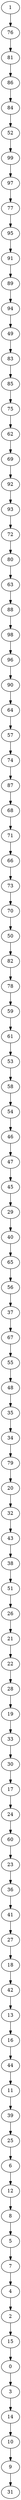 digraph {
  0;
  1;
  2;
  3;
  4;
  5;
  6;
  7;
  8;
  9;
  10;
  11;
  12;
  13;
  14;
  15;
  16;
  17;
  18;
  19;
  20;
  21;
  22;
  23;
  24;
  25;
  26;
  27;
  28;
  29;
  30;
  31;
  32;
  33;
  34;
  35;
  36;
  37;
  38;
  39;
  40;
  41;
  42;
  43;
  44;
  45;
  46;
  47;
  48;
  49;
  50;
  51;
  52;
  53;
  54;
  55;
  56;
  57;
  58;
  59;
  60;
  61;
  62;
  63;
  64;
  65;
  66;
  67;
  68;
  69;
  70;
  71;
  72;
  73;
  74;
  75;
  76;
  77;
  78;
  79;
  80;
  81;
  82;
  83;
  84;
  85;
  86;
  87;
  88;
  89;
  90;
  91;
  92;
  93;
  94;
  95;
  96;
  97;
  98;
  99;
  1 -> 76;
  76 -> 81;
  81 -> 86;
  86 -> 84;
  84 -> 52;
  52 -> 99;
  99 -> 97;
  97 -> 77;
  77 -> 95;
  95 -> 91;
  91 -> 89;
  89 -> 94;
  94 -> 49;
  49 -> 83;
  83 -> 85;
  85 -> 75;
  75 -> 62;
  62 -> 69;
  69 -> 92;
  92 -> 93;
  93 -> 72;
  72 -> 80;
  80 -> 63;
  63 -> 88;
  88 -> 98;
  98 -> 96;
  96 -> 90;
  90 -> 64;
  64 -> 57;
  57 -> 74;
  74 -> 87;
  87 -> 68;
  68 -> 71;
  71 -> 66;
  66 -> 73;
  73 -> 70;
  70 -> 50;
  50 -> 82;
  82 -> 78;
  78 -> 59;
  59 -> 61;
  61 -> 53;
  53 -> 58;
  58 -> 54;
  54 -> 46;
  46 -> 47;
  47 -> 45;
  45 -> 29;
  29 -> 40;
  40 -> 65;
  65 -> 56;
  56 -> 37;
  37 -> 67;
  67 -> 55;
  55 -> 48;
  48 -> 35;
  35 -> 34;
  34 -> 79;
  79 -> 20;
  20 -> 32;
  32 -> 43;
  43 -> 38;
  38 -> 51;
  51 -> 26;
  26 -> 21;
  21 -> 22;
  22 -> 28;
  28 -> 19;
  19 -> 33;
  33 -> 30;
  30 -> 17;
  17 -> 24;
  24 -> 60;
  60 -> 23;
  23 -> 36;
  36 -> 41;
  41 -> 27;
  27 -> 18;
  18 -> 42;
  42 -> 13;
  13 -> 16;
  16 -> 44;
  44 -> 11;
  11 -> 39;
  39 -> 25;
  25 -> 6;
  6 -> 12;
  12 -> 8;
  8 -> 5;
  5 -> 7;
  7 -> 4;
  4 -> 2;
  2 -> 15;
  15 -> 0;
  0 -> 3;
  3 -> 14;
  14 -> 10;
  10 -> 9;
  9 -> 31;
}